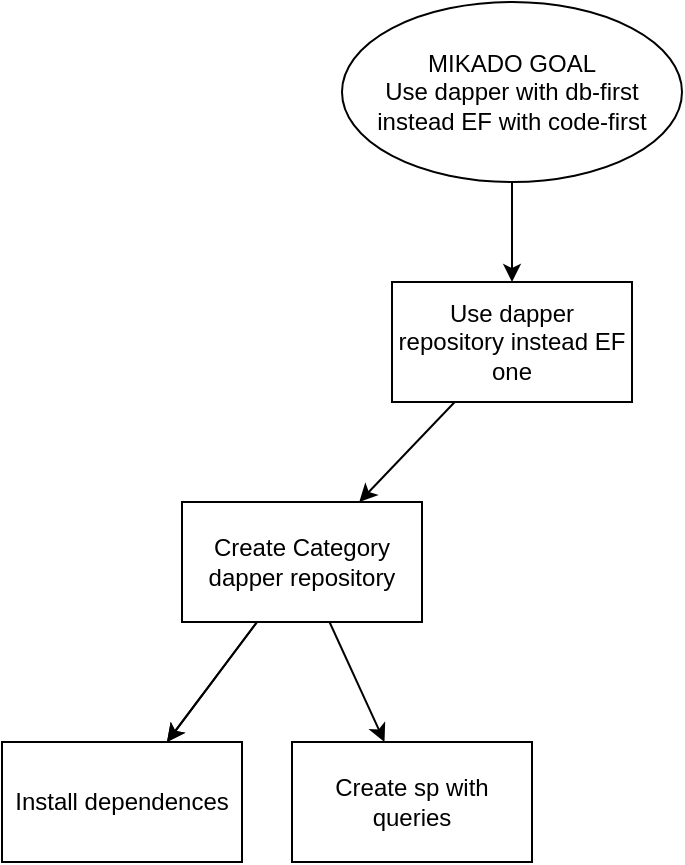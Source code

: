 <mxfile>
    <diagram id="tCPV3WHZcLj2AHVd26Rv" name="Page-1">
        <mxGraphModel dx="1243" dy="799" grid="1" gridSize="10" guides="1" tooltips="1" connect="1" arrows="1" fold="1" page="1" pageScale="1" pageWidth="850" pageHeight="1100" math="0" shadow="0">
            <root>
                <mxCell id="0"/>
                <mxCell id="1" parent="0"/>
                <mxCell id="4" value="" style="edgeStyle=none;html=1;" edge="1" parent="1" source="2" target="3">
                    <mxGeometry relative="1" as="geometry"/>
                </mxCell>
                <mxCell id="2" value="MIKADO GOAL&lt;br&gt;Use dapper with db-first instead EF with code-first" style="ellipse;whiteSpace=wrap;html=1;" vertex="1" parent="1">
                    <mxGeometry x="330" y="260" width="170" height="90" as="geometry"/>
                </mxCell>
                <mxCell id="6" value="" style="edgeStyle=none;html=1;" edge="1" parent="1" source="3" target="5">
                    <mxGeometry relative="1" as="geometry"/>
                </mxCell>
                <mxCell id="3" value="Use dapper repository instead EF one" style="whiteSpace=wrap;html=1;" vertex="1" parent="1">
                    <mxGeometry x="355" y="400" width="120" height="60" as="geometry"/>
                </mxCell>
                <mxCell id="8" value="" style="edgeStyle=none;html=1;" edge="1" parent="1" source="5" target="7">
                    <mxGeometry relative="1" as="geometry"/>
                </mxCell>
                <mxCell id="9" value="" style="edgeStyle=none;html=1;" edge="1" parent="1" source="5" target="7">
                    <mxGeometry relative="1" as="geometry"/>
                </mxCell>
                <mxCell id="11" value="" style="edgeStyle=none;html=1;" edge="1" parent="1" source="5" target="10">
                    <mxGeometry relative="1" as="geometry"/>
                </mxCell>
                <mxCell id="5" value="Create Category dapper repository" style="whiteSpace=wrap;html=1;" vertex="1" parent="1">
                    <mxGeometry x="250" y="510" width="120" height="60" as="geometry"/>
                </mxCell>
                <mxCell id="7" value="Install dependences&lt;br&gt;" style="whiteSpace=wrap;html=1;" vertex="1" parent="1">
                    <mxGeometry x="160" y="630" width="120" height="60" as="geometry"/>
                </mxCell>
                <mxCell id="10" value="Create sp with queries&lt;br&gt;" style="whiteSpace=wrap;html=1;" vertex="1" parent="1">
                    <mxGeometry x="305" y="630" width="120" height="60" as="geometry"/>
                </mxCell>
            </root>
        </mxGraphModel>
    </diagram>
</mxfile>